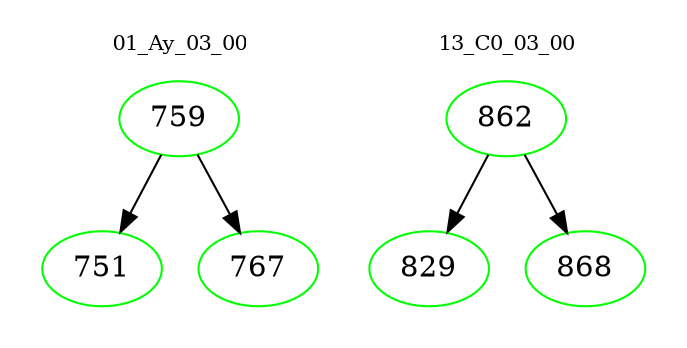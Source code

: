 digraph{
subgraph cluster_0 {
color = white
label = "01_Ay_03_00";
fontsize=10;
T0_759 [label="759", color="green"]
T0_759 -> T0_751 [color="black"]
T0_751 [label="751", color="green"]
T0_759 -> T0_767 [color="black"]
T0_767 [label="767", color="green"]
}
subgraph cluster_1 {
color = white
label = "13_C0_03_00";
fontsize=10;
T1_862 [label="862", color="green"]
T1_862 -> T1_829 [color="black"]
T1_829 [label="829", color="green"]
T1_862 -> T1_868 [color="black"]
T1_868 [label="868", color="green"]
}
}
